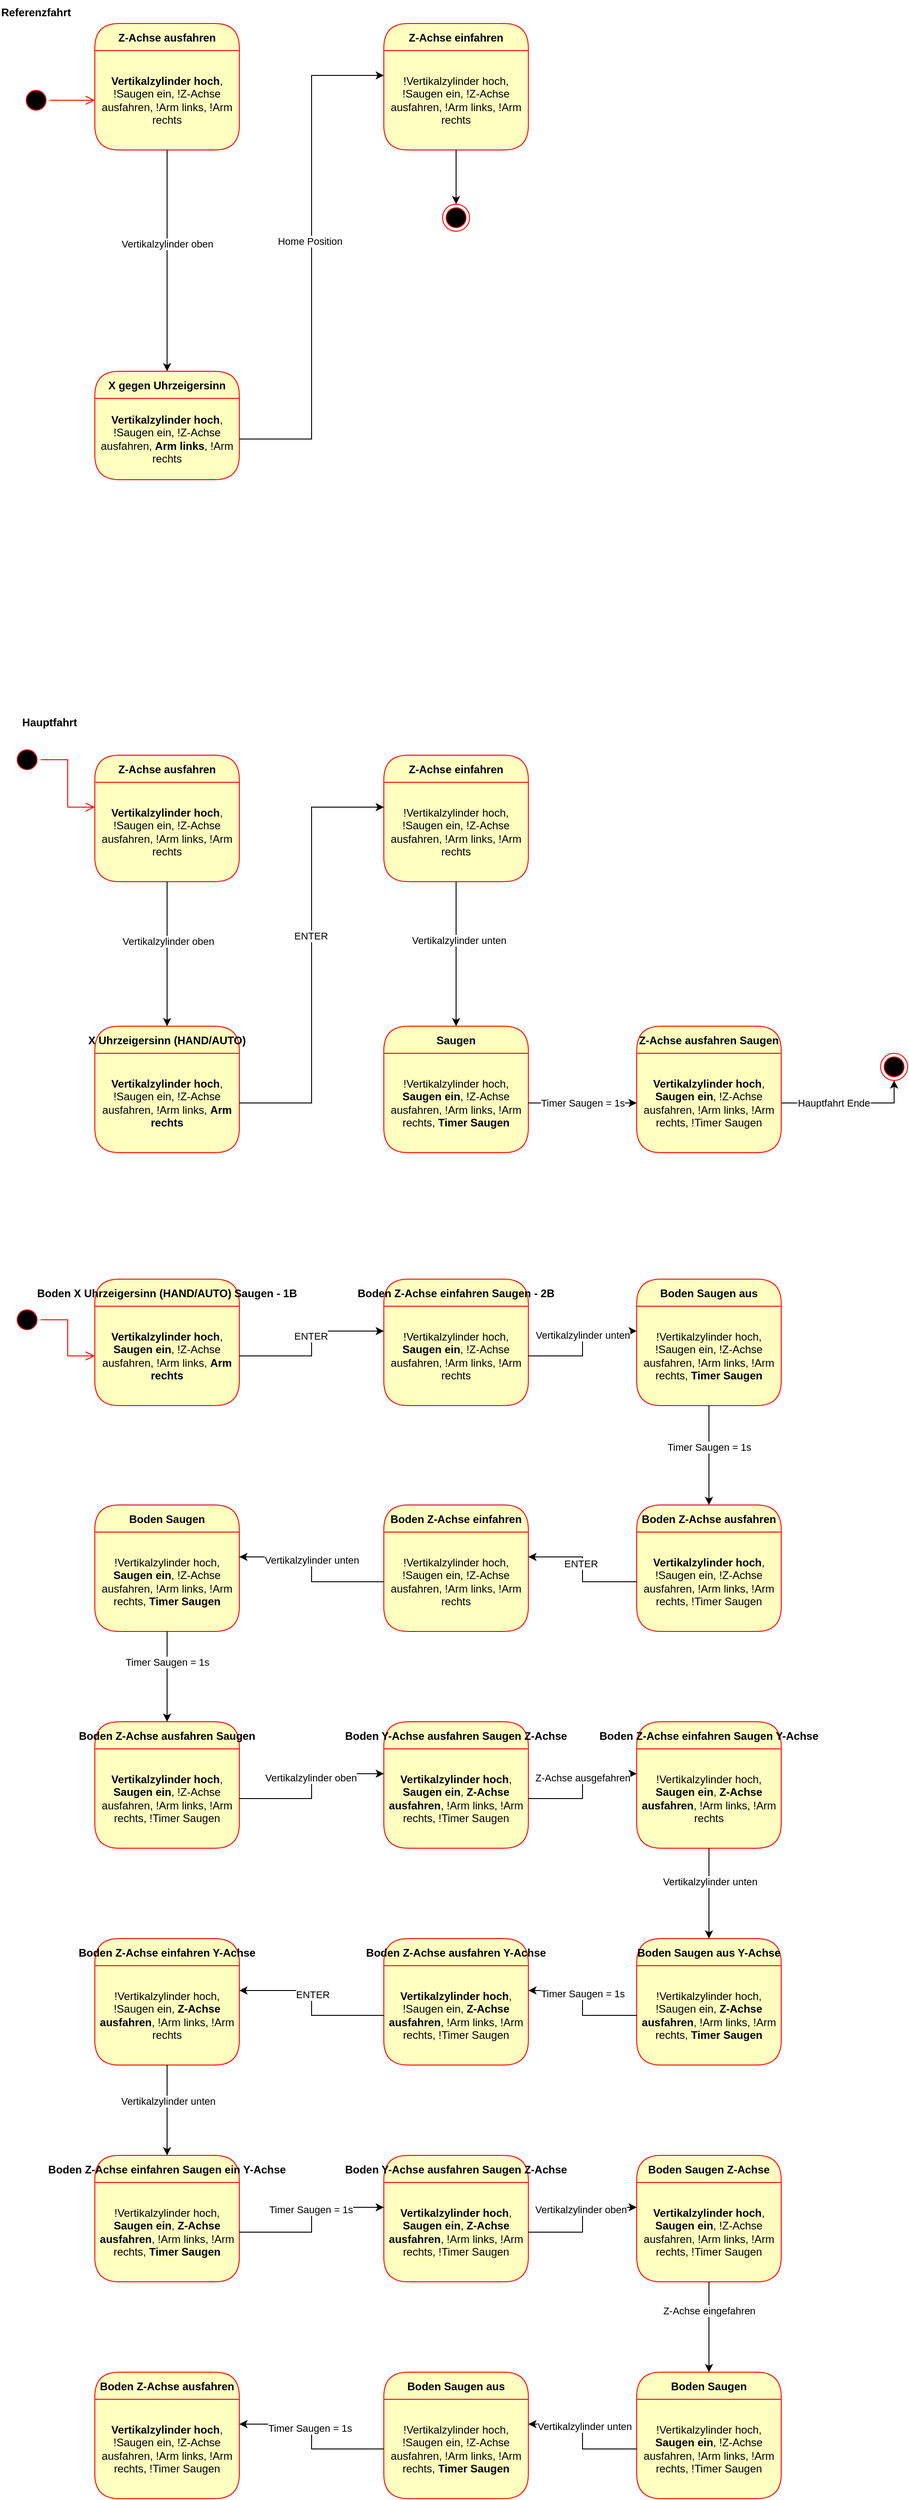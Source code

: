<mxfile version="17.4.2" type="device"><diagram name="Page-1" id="58cdce13-f638-feb5-8d6f-7d28b1aa9fa0"><mxGraphModel dx="981" dy="624" grid="1" gridSize="10" guides="1" tooltips="1" connect="1" arrows="1" fold="1" page="1" pageScale="1" pageWidth="1100" pageHeight="850" background="none" math="0" shadow="0"><root><mxCell id="0"/><mxCell id="1" parent="0"/><mxCell id="nFlraEync6tPf65q5KjK-1" value="Z-Achse ausfahren" style="swimlane;fontStyle=1;align=center;verticalAlign=middle;childLayout=stackLayout;horizontal=1;startSize=30;horizontalStack=0;resizeParent=0;resizeLast=1;container=0;fontColor=#000000;collapsible=0;rounded=1;arcSize=30;strokeColor=#ff0000;fillColor=#ffffc0;swimlaneFillColor=#ffffc0;dropTarget=0;" parent="1" vertex="1"><mxGeometry x="120" y="40" width="160" height="140" as="geometry"/></mxCell><mxCell id="nFlraEync6tPf65q5KjK-2" value="&lt;b&gt;Vertikalzylinder hoch&lt;/b&gt;, !Saugen ein, !Z-Achse ausfahren, !Arm links, !Arm rechts" style="text;html=1;strokeColor=none;fillColor=none;align=center;verticalAlign=middle;spacingLeft=4;spacingRight=4;whiteSpace=wrap;overflow=hidden;rotatable=0;fontColor=#000000;" parent="nFlraEync6tPf65q5KjK-1" vertex="1"><mxGeometry y="30" width="160" height="110" as="geometry"/></mxCell><mxCell id="nFlraEync6tPf65q5KjK-6" value="Vertikalzylinder hoch, !Saugen ein, !Z-Achse ausfahren, !Arm links, !Arm rechts" style="text;html=1;strokeColor=none;fillColor=none;align=center;verticalAlign=middle;spacingLeft=4;spacingRight=4;whiteSpace=wrap;overflow=hidden;rotatable=0;fontColor=#000000;" parent="nFlraEync6tPf65q5KjK-1" vertex="1"><mxGeometry y="140" width="160" as="geometry"/></mxCell><mxCell id="nFlraEync6tPf65q5KjK-4" value="" style="ellipse;html=1;shape=startState;fillColor=#000000;strokeColor=#ff0000;" parent="1" vertex="1"><mxGeometry x="40" y="110" width="30" height="30" as="geometry"/></mxCell><mxCell id="nFlraEync6tPf65q5KjK-5" value="" style="edgeStyle=orthogonalEdgeStyle;html=1;verticalAlign=bottom;endArrow=open;endSize=8;strokeColor=#ff0000;rounded=0;entryX=0;entryY=0.5;entryDx=0;entryDy=0;" parent="1" source="nFlraEync6tPf65q5KjK-4" target="nFlraEync6tPf65q5KjK-2" edge="1"><mxGeometry relative="1" as="geometry"><mxPoint x="100" y="130" as="targetPoint"/></mxGeometry></mxCell><mxCell id="nFlraEync6tPf65q5KjK-7" value="X gegen Uhrzeigersinn" style="swimlane;fontStyle=1;align=center;verticalAlign=middle;childLayout=stackLayout;horizontal=1;startSize=30;horizontalStack=0;resizeParent=0;resizeLast=1;container=0;fontColor=#000000;collapsible=0;rounded=1;arcSize=30;strokeColor=#ff0000;fillColor=#ffffc0;swimlaneFillColor=#ffffc0;dropTarget=0;" parent="1" vertex="1"><mxGeometry x="120" y="425" width="160" height="120" as="geometry"/></mxCell><mxCell id="nFlraEync6tPf65q5KjK-8" value="&lt;b&gt;Vertikalzylinder hoch&lt;/b&gt;, !Saugen ein, !Z-Achse ausfahren, &lt;b&gt;Arm links&lt;/b&gt;, !Arm rechts" style="text;html=1;strokeColor=none;fillColor=none;align=center;verticalAlign=middle;spacingLeft=4;spacingRight=4;whiteSpace=wrap;overflow=hidden;rotatable=0;fontColor=#000000;" parent="nFlraEync6tPf65q5KjK-7" vertex="1"><mxGeometry y="30" width="160" height="90" as="geometry"/></mxCell><mxCell id="nFlraEync6tPf65q5KjK-10" style="edgeStyle=orthogonalEdgeStyle;rounded=0;orthogonalLoop=1;jettySize=auto;html=1;entryX=0.5;entryY=0;entryDx=0;entryDy=0;" parent="1" source="nFlraEync6tPf65q5KjK-2" target="nFlraEync6tPf65q5KjK-7" edge="1"><mxGeometry relative="1" as="geometry"/></mxCell><mxCell id="nFlraEync6tPf65q5KjK-12" value="Vertikalzylinder oben" style="edgeLabel;html=1;align=center;verticalAlign=middle;resizable=0;points=[];" parent="nFlraEync6tPf65q5KjK-10" vertex="1" connectable="0"><mxGeometry x="-0.151" relative="1" as="geometry"><mxPoint as="offset"/></mxGeometry></mxCell><mxCell id="nFlraEync6tPf65q5KjK-18" value="Z-Achse einfahren" style="swimlane;fontStyle=1;align=center;verticalAlign=middle;childLayout=stackLayout;horizontal=1;startSize=30;horizontalStack=0;resizeParent=0;resizeLast=1;container=0;fontColor=#000000;collapsible=0;rounded=1;arcSize=30;strokeColor=#ff0000;fillColor=#ffffc0;swimlaneFillColor=#ffffc0;dropTarget=0;" parent="1" vertex="1"><mxGeometry x="440" y="40" width="160" height="140" as="geometry"/></mxCell><mxCell id="nFlraEync6tPf65q5KjK-19" value="!Vertikalzylinder hoch, !Saugen ein, !Z-Achse ausfahren, !Arm links, !Arm rechts" style="text;html=1;strokeColor=none;fillColor=none;align=center;verticalAlign=middle;spacingLeft=4;spacingRight=4;whiteSpace=wrap;overflow=hidden;rotatable=0;fontColor=#000000;" parent="nFlraEync6tPf65q5KjK-18" vertex="1"><mxGeometry y="30" width="160" height="110" as="geometry"/></mxCell><mxCell id="nFlraEync6tPf65q5KjK-20" value="Vertikalzylinder hoch, !Saugen ein, !Z-Achse ausfahren, !Arm links, !Arm rechts" style="text;html=1;strokeColor=none;fillColor=none;align=center;verticalAlign=middle;spacingLeft=4;spacingRight=4;whiteSpace=wrap;overflow=hidden;rotatable=0;fontColor=#000000;" parent="nFlraEync6tPf65q5KjK-18" vertex="1"><mxGeometry y="140" width="160" as="geometry"/></mxCell><mxCell id="nFlraEync6tPf65q5KjK-22" style="edgeStyle=orthogonalEdgeStyle;rounded=0;orthogonalLoop=1;jettySize=auto;html=1;entryX=0;entryY=0.25;entryDx=0;entryDy=0;" parent="1" source="nFlraEync6tPf65q5KjK-8" target="nFlraEync6tPf65q5KjK-19" edge="1"><mxGeometry relative="1" as="geometry"/></mxCell><mxCell id="nFlraEync6tPf65q5KjK-23" value="Home Position" style="edgeLabel;html=1;align=center;verticalAlign=middle;resizable=0;points=[];" parent="nFlraEync6tPf65q5KjK-22" vertex="1" connectable="0"><mxGeometry x="0.063" y="2" relative="1" as="geometry"><mxPoint as="offset"/></mxGeometry></mxCell><mxCell id="nFlraEync6tPf65q5KjK-24" value="" style="ellipse;html=1;shape=endState;fillColor=#000000;strokeColor=#ff0000;" parent="1" vertex="1"><mxGeometry x="505" y="240" width="30" height="30" as="geometry"/></mxCell><mxCell id="nFlraEync6tPf65q5KjK-25" style="edgeStyle=orthogonalEdgeStyle;rounded=0;orthogonalLoop=1;jettySize=auto;html=1;entryX=0.5;entryY=0;entryDx=0;entryDy=0;" parent="1" source="nFlraEync6tPf65q5KjK-19" target="nFlraEync6tPf65q5KjK-24" edge="1"><mxGeometry relative="1" as="geometry"/></mxCell><mxCell id="nFlraEync6tPf65q5KjK-26" value="Referenzfahrt" style="text;align=center;fontStyle=1;verticalAlign=middle;spacingLeft=3;spacingRight=3;strokeColor=none;rotatable=0;points=[[0,0.5],[1,0.5]];portConstraint=eastwest;" parent="1" vertex="1"><mxGeometry x="15" y="14" width="80" height="26" as="geometry"/></mxCell><mxCell id="nFlraEync6tPf65q5KjK-28" value="" style="ellipse;html=1;shape=startState;fillColor=#000000;strokeColor=#ff0000;" parent="1" vertex="1"><mxGeometry x="30" y="840" width="30" height="30" as="geometry"/></mxCell><mxCell id="nFlraEync6tPf65q5KjK-29" value="" style="edgeStyle=orthogonalEdgeStyle;html=1;verticalAlign=bottom;endArrow=open;endSize=8;strokeColor=#ff0000;rounded=0;entryX=0;entryY=0.25;entryDx=0;entryDy=0;" parent="1" source="nFlraEync6tPf65q5KjK-28" target="nFlraEync6tPf65q5KjK-31" edge="1"><mxGeometry relative="1" as="geometry"><mxPoint x="45" y="980" as="targetPoint"/></mxGeometry></mxCell><mxCell id="R27IWhI1o5gm6yTdWbk9-13" style="edgeStyle=orthogonalEdgeStyle;rounded=0;orthogonalLoop=1;jettySize=auto;html=1;entryX=0.5;entryY=1;entryDx=0;entryDy=0;exitX=1;exitY=0.5;exitDx=0;exitDy=0;" edge="1" parent="1" source="R27IWhI1o5gm6yTdWbk9-18" target="R27IWhI1o5gm6yTdWbk9-12"><mxGeometry relative="1" as="geometry"/></mxCell><mxCell id="R27IWhI1o5gm6yTdWbk9-14" value="Hauptfahrt Ende" style="edgeLabel;html=1;align=center;verticalAlign=middle;resizable=0;points=[];" vertex="1" connectable="0" parent="R27IWhI1o5gm6yTdWbk9-13"><mxGeometry x="-0.234" relative="1" as="geometry"><mxPoint as="offset"/></mxGeometry></mxCell><mxCell id="nFlraEync6tPf65q5KjK-30" value="Z-Achse ausfahren" style="swimlane;fontStyle=1;align=center;verticalAlign=middle;childLayout=stackLayout;horizontal=1;startSize=30;horizontalStack=0;resizeParent=0;resizeLast=1;container=0;fontColor=#000000;collapsible=0;rounded=1;arcSize=30;strokeColor=#ff0000;fillColor=#ffffc0;swimlaneFillColor=#ffffc0;dropTarget=0;" parent="1" vertex="1"><mxGeometry x="120" y="850" width="160" height="140" as="geometry"/></mxCell><mxCell id="nFlraEync6tPf65q5KjK-31" value="&lt;b&gt;Vertikalzylinder hoch&lt;/b&gt;, !Saugen ein, !Z-Achse ausfahren, !Arm links, !Arm rechts" style="text;html=1;strokeColor=none;fillColor=none;align=center;verticalAlign=middle;spacingLeft=4;spacingRight=4;whiteSpace=wrap;overflow=hidden;rotatable=0;fontColor=#000000;" parent="nFlraEync6tPf65q5KjK-30" vertex="1"><mxGeometry y="30" width="160" height="110" as="geometry"/></mxCell><mxCell id="nFlraEync6tPf65q5KjK-32" value="Vertikalzylinder hoch, !Saugen ein, !Z-Achse ausfahren, !Arm links, !Arm rechts" style="text;html=1;strokeColor=none;fillColor=none;align=center;verticalAlign=middle;spacingLeft=4;spacingRight=4;whiteSpace=wrap;overflow=hidden;rotatable=0;fontColor=#000000;" parent="nFlraEync6tPf65q5KjK-30" vertex="1"><mxGeometry y="140" width="160" as="geometry"/></mxCell><mxCell id="nFlraEync6tPf65q5KjK-33" value="X Uhrzeigersinn (HAND/AUTO)" style="swimlane;fontStyle=1;align=center;verticalAlign=middle;childLayout=stackLayout;horizontal=1;startSize=30;horizontalStack=0;resizeParent=0;resizeLast=1;container=0;fontColor=#000000;collapsible=0;rounded=1;arcSize=30;strokeColor=#ff0000;fillColor=#ffffc0;swimlaneFillColor=#ffffc0;dropTarget=0;" parent="1" vertex="1"><mxGeometry x="120" y="1150" width="160" height="140" as="geometry"/></mxCell><mxCell id="nFlraEync6tPf65q5KjK-34" value="&lt;b&gt;Vertikalzylinder hoch&lt;/b&gt;, !Saugen ein, !Z-Achse ausfahren, !Arm links, &lt;b&gt;Arm rechts&lt;/b&gt;" style="text;html=1;strokeColor=none;fillColor=none;align=center;verticalAlign=middle;spacingLeft=4;spacingRight=4;whiteSpace=wrap;overflow=hidden;rotatable=0;fontColor=#000000;" parent="nFlraEync6tPf65q5KjK-33" vertex="1"><mxGeometry y="30" width="160" height="110" as="geometry"/></mxCell><mxCell id="nFlraEync6tPf65q5KjK-35" value="Vertikalzylinder hoch, !Saugen ein, !Z-Achse ausfahren, !Arm links, !Arm rechts" style="text;html=1;strokeColor=none;fillColor=none;align=center;verticalAlign=middle;spacingLeft=4;spacingRight=4;whiteSpace=wrap;overflow=hidden;rotatable=0;fontColor=#000000;" parent="nFlraEync6tPf65q5KjK-33" vertex="1"><mxGeometry y="140" width="160" as="geometry"/></mxCell><mxCell id="nFlraEync6tPf65q5KjK-36" style="edgeStyle=orthogonalEdgeStyle;rounded=0;orthogonalLoop=1;jettySize=auto;html=1;entryX=0.5;entryY=0;entryDx=0;entryDy=0;" parent="1" source="nFlraEync6tPf65q5KjK-31" target="nFlraEync6tPf65q5KjK-33" edge="1"><mxGeometry relative="1" as="geometry"/></mxCell><mxCell id="nFlraEync6tPf65q5KjK-37" value="Vertikalzylinder oben" style="edgeLabel;html=1;align=center;verticalAlign=middle;resizable=0;points=[];" parent="nFlraEync6tPf65q5KjK-36" vertex="1" connectable="0"><mxGeometry x="-0.175" y="1" relative="1" as="geometry"><mxPoint as="offset"/></mxGeometry></mxCell><mxCell id="nFlraEync6tPf65q5KjK-38" value="Hauptfahrt" style="text;align=center;fontStyle=1;verticalAlign=middle;spacingLeft=3;spacingRight=3;strokeColor=none;rotatable=0;points=[[0,0.5],[1,0.5]];portConstraint=eastwest;" parent="1" vertex="1"><mxGeometry x="30" y="800" width="80" height="26" as="geometry"/></mxCell><mxCell id="nFlraEync6tPf65q5KjK-43" value="Z-Achse einfahren" style="swimlane;fontStyle=1;align=center;verticalAlign=middle;childLayout=stackLayout;horizontal=1;startSize=30;horizontalStack=0;resizeParent=0;resizeLast=1;container=0;fontColor=#000000;collapsible=0;rounded=1;arcSize=30;strokeColor=#ff0000;fillColor=#ffffc0;swimlaneFillColor=#ffffc0;dropTarget=0;" parent="1" vertex="1"><mxGeometry x="440" y="850" width="160" height="140" as="geometry"/></mxCell><mxCell id="nFlraEync6tPf65q5KjK-44" value="!Vertikalzylinder hoch, !Saugen ein, !Z-Achse ausfahren, !Arm links, !Arm rechts" style="text;html=1;strokeColor=none;fillColor=none;align=center;verticalAlign=middle;spacingLeft=4;spacingRight=4;whiteSpace=wrap;overflow=hidden;rotatable=0;fontColor=#000000;" parent="nFlraEync6tPf65q5KjK-43" vertex="1"><mxGeometry y="30" width="160" height="110" as="geometry"/></mxCell><mxCell id="nFlraEync6tPf65q5KjK-45" value="Vertikalzylinder hoch, !Saugen ein, !Z-Achse ausfahren, !Arm links, !Arm rechts" style="text;html=1;strokeColor=none;fillColor=none;align=center;verticalAlign=middle;spacingLeft=4;spacingRight=4;whiteSpace=wrap;overflow=hidden;rotatable=0;fontColor=#000000;" parent="nFlraEync6tPf65q5KjK-43" vertex="1"><mxGeometry y="140" width="160" as="geometry"/></mxCell><mxCell id="nFlraEync6tPf65q5KjK-46" style="edgeStyle=orthogonalEdgeStyle;rounded=0;orthogonalLoop=1;jettySize=auto;html=1;exitX=1;exitY=0.5;exitDx=0;exitDy=0;entryX=0;entryY=0.25;entryDx=0;entryDy=0;" parent="1" source="nFlraEync6tPf65q5KjK-34" target="nFlraEync6tPf65q5KjK-44" edge="1"><mxGeometry relative="1" as="geometry"/></mxCell><mxCell id="nFlraEync6tPf65q5KjK-47" value="ENTER" style="edgeLabel;html=1;align=center;verticalAlign=middle;resizable=0;points=[];" parent="nFlraEync6tPf65q5KjK-46" vertex="1" connectable="0"><mxGeometry x="0.087" y="1" relative="1" as="geometry"><mxPoint as="offset"/></mxGeometry></mxCell><mxCell id="R27IWhI1o5gm6yTdWbk9-1" value="Saugen" style="swimlane;fontStyle=1;align=center;verticalAlign=middle;childLayout=stackLayout;horizontal=1;startSize=30;horizontalStack=0;resizeParent=0;resizeLast=1;container=0;fontColor=#000000;collapsible=0;rounded=1;arcSize=30;strokeColor=#ff0000;fillColor=#ffffc0;swimlaneFillColor=#ffffc0;dropTarget=0;" vertex="1" parent="1"><mxGeometry x="440" y="1150" width="160" height="140" as="geometry"/></mxCell><mxCell id="R27IWhI1o5gm6yTdWbk9-2" value="!Vertikalzylinder hoch, &lt;b&gt;Saugen ein&lt;/b&gt;, !Z-Achse ausfahren, !Arm links, !Arm rechts, &lt;b&gt;Timer Saugen&lt;/b&gt;" style="text;html=1;strokeColor=none;fillColor=none;align=center;verticalAlign=middle;spacingLeft=4;spacingRight=4;whiteSpace=wrap;overflow=hidden;rotatable=0;fontColor=#000000;" vertex="1" parent="R27IWhI1o5gm6yTdWbk9-1"><mxGeometry y="30" width="160" height="110" as="geometry"/></mxCell><mxCell id="R27IWhI1o5gm6yTdWbk9-3" value="Vertikalzylinder hoch, !Saugen ein, !Z-Achse ausfahren, !Arm links, !Arm rechts" style="text;html=1;strokeColor=none;fillColor=none;align=center;verticalAlign=middle;spacingLeft=4;spacingRight=4;whiteSpace=wrap;overflow=hidden;rotatable=0;fontColor=#000000;" vertex="1" parent="R27IWhI1o5gm6yTdWbk9-1"><mxGeometry y="140" width="160" as="geometry"/></mxCell><mxCell id="R27IWhI1o5gm6yTdWbk9-5" style="edgeStyle=orthogonalEdgeStyle;rounded=0;orthogonalLoop=1;jettySize=auto;html=1;entryX=0.5;entryY=0;entryDx=0;entryDy=0;" edge="1" parent="1" source="nFlraEync6tPf65q5KjK-44" target="R27IWhI1o5gm6yTdWbk9-1"><mxGeometry relative="1" as="geometry"/></mxCell><mxCell id="R27IWhI1o5gm6yTdWbk9-6" value="Vertikalzylinder unten" style="edgeLabel;html=1;align=center;verticalAlign=middle;resizable=0;points=[];" vertex="1" connectable="0" parent="R27IWhI1o5gm6yTdWbk9-5"><mxGeometry x="-0.188" y="3" relative="1" as="geometry"><mxPoint as="offset"/></mxGeometry></mxCell><mxCell id="R27IWhI1o5gm6yTdWbk9-10" style="edgeStyle=orthogonalEdgeStyle;rounded=0;orthogonalLoop=1;jettySize=auto;html=1;entryX=0;entryY=0.5;entryDx=0;entryDy=0;" edge="1" parent="1" source="R27IWhI1o5gm6yTdWbk9-2" target="R27IWhI1o5gm6yTdWbk9-18"><mxGeometry relative="1" as="geometry"><Array as="points"><mxPoint x="630" y="1235"/><mxPoint x="630" y="1235"/></Array></mxGeometry></mxCell><mxCell id="R27IWhI1o5gm6yTdWbk9-11" value="Timer Saugen = 1s" style="edgeLabel;html=1;align=center;verticalAlign=middle;resizable=0;points=[];" vertex="1" connectable="0" parent="R27IWhI1o5gm6yTdWbk9-10"><mxGeometry x="-0.435" relative="1" as="geometry"><mxPoint x="26" as="offset"/></mxGeometry></mxCell><mxCell id="R27IWhI1o5gm6yTdWbk9-12" value="" style="ellipse;html=1;shape=endState;fillColor=#000000;strokeColor=#ff0000;" vertex="1" parent="1"><mxGeometry x="990" y="1180" width="30" height="30" as="geometry"/></mxCell><mxCell id="R27IWhI1o5gm6yTdWbk9-15" value="" style="ellipse;html=1;shape=startState;fillColor=#000000;strokeColor=#ff0000;" vertex="1" parent="1"><mxGeometry x="30" y="1460" width="30" height="30" as="geometry"/></mxCell><mxCell id="R27IWhI1o5gm6yTdWbk9-16" value="" style="edgeStyle=orthogonalEdgeStyle;html=1;verticalAlign=bottom;endArrow=open;endSize=8;strokeColor=#ff0000;rounded=0;entryX=0;entryY=0.5;entryDx=0;entryDy=0;" edge="1" source="R27IWhI1o5gm6yTdWbk9-15" parent="1" target="R27IWhI1o5gm6yTdWbk9-21"><mxGeometry relative="1" as="geometry"><mxPoint x="45" y="1550" as="targetPoint"/></mxGeometry></mxCell><mxCell id="R27IWhI1o5gm6yTdWbk9-17" value="Z-Achse ausfahren Saugen" style="swimlane;fontStyle=1;align=center;verticalAlign=middle;childLayout=stackLayout;horizontal=1;startSize=30;horizontalStack=0;resizeParent=0;resizeLast=1;container=0;fontColor=#000000;collapsible=0;rounded=1;arcSize=30;strokeColor=#ff0000;fillColor=#ffffc0;swimlaneFillColor=#ffffc0;dropTarget=0;" vertex="1" parent="1"><mxGeometry x="720" y="1150" width="160" height="140" as="geometry"/></mxCell><mxCell id="R27IWhI1o5gm6yTdWbk9-18" value="&lt;b&gt;Vertikalzylinder hoch&lt;/b&gt;, &lt;b&gt;Saugen ein&lt;/b&gt;, !Z-Achse ausfahren, !Arm links, !Arm rechts, !Timer Saugen" style="text;html=1;strokeColor=none;fillColor=none;align=center;verticalAlign=middle;spacingLeft=4;spacingRight=4;whiteSpace=wrap;overflow=hidden;rotatable=0;fontColor=#000000;" vertex="1" parent="R27IWhI1o5gm6yTdWbk9-17"><mxGeometry y="30" width="160" height="110" as="geometry"/></mxCell><mxCell id="R27IWhI1o5gm6yTdWbk9-19" value="Vertikalzylinder hoch, !Saugen ein, !Z-Achse ausfahren, !Arm links, !Arm rechts" style="text;html=1;strokeColor=none;fillColor=none;align=center;verticalAlign=middle;spacingLeft=4;spacingRight=4;whiteSpace=wrap;overflow=hidden;rotatable=0;fontColor=#000000;" vertex="1" parent="R27IWhI1o5gm6yTdWbk9-17"><mxGeometry y="140" width="160" as="geometry"/></mxCell><mxCell id="R27IWhI1o5gm6yTdWbk9-20" value="Boden X Uhrzeigersinn (HAND/AUTO) Saugen - 1B" style="swimlane;fontStyle=1;align=center;verticalAlign=middle;childLayout=stackLayout;horizontal=1;startSize=30;horizontalStack=0;resizeParent=0;resizeLast=1;container=0;fontColor=#000000;collapsible=0;rounded=1;arcSize=30;strokeColor=#ff0000;fillColor=#ffffc0;swimlaneFillColor=#ffffc0;dropTarget=0;" vertex="1" parent="1"><mxGeometry x="120" y="1430" width="160" height="140" as="geometry"/></mxCell><mxCell id="R27IWhI1o5gm6yTdWbk9-21" value="&lt;b&gt;Vertikalzylinder hoch&lt;/b&gt;, &lt;b&gt;Saugen ein&lt;/b&gt;, !Z-Achse ausfahren, !Arm links, &lt;b&gt;Arm rechts&lt;/b&gt;" style="text;html=1;strokeColor=none;fillColor=none;align=center;verticalAlign=middle;spacingLeft=4;spacingRight=4;whiteSpace=wrap;overflow=hidden;rotatable=0;fontColor=#000000;" vertex="1" parent="R27IWhI1o5gm6yTdWbk9-20"><mxGeometry y="30" width="160" height="110" as="geometry"/></mxCell><mxCell id="R27IWhI1o5gm6yTdWbk9-22" value="Vertikalzylinder hoch, !Saugen ein, !Z-Achse ausfahren, !Arm links, !Arm rechts" style="text;html=1;strokeColor=none;fillColor=none;align=center;verticalAlign=middle;spacingLeft=4;spacingRight=4;whiteSpace=wrap;overflow=hidden;rotatable=0;fontColor=#000000;" vertex="1" parent="R27IWhI1o5gm6yTdWbk9-20"><mxGeometry y="140" width="160" as="geometry"/></mxCell><mxCell id="R27IWhI1o5gm6yTdWbk9-23" value="Boden Z-Achse einfahren Saugen - 2B" style="swimlane;fontStyle=1;align=center;verticalAlign=middle;childLayout=stackLayout;horizontal=1;startSize=30;horizontalStack=0;resizeParent=0;resizeLast=1;container=0;fontColor=#000000;collapsible=0;rounded=1;arcSize=30;strokeColor=#ff0000;fillColor=#ffffc0;swimlaneFillColor=#ffffc0;dropTarget=0;" vertex="1" parent="1"><mxGeometry x="440" y="1430" width="160" height="140" as="geometry"/></mxCell><mxCell id="R27IWhI1o5gm6yTdWbk9-24" value="!Vertikalzylinder hoch, &lt;b&gt;Saugen ein&lt;/b&gt;, !Z-Achse ausfahren, !Arm links, !Arm rechts" style="text;html=1;strokeColor=none;fillColor=none;align=center;verticalAlign=middle;spacingLeft=4;spacingRight=4;whiteSpace=wrap;overflow=hidden;rotatable=0;fontColor=#000000;" vertex="1" parent="R27IWhI1o5gm6yTdWbk9-23"><mxGeometry y="30" width="160" height="110" as="geometry"/></mxCell><mxCell id="R27IWhI1o5gm6yTdWbk9-25" value="Vertikalzylinder hoch, !Saugen ein, !Z-Achse ausfahren, !Arm links, !Arm rechts" style="text;html=1;strokeColor=none;fillColor=none;align=center;verticalAlign=middle;spacingLeft=4;spacingRight=4;whiteSpace=wrap;overflow=hidden;rotatable=0;fontColor=#000000;" vertex="1" parent="R27IWhI1o5gm6yTdWbk9-23"><mxGeometry y="140" width="160" as="geometry"/></mxCell><mxCell id="R27IWhI1o5gm6yTdWbk9-26" style="edgeStyle=orthogonalEdgeStyle;rounded=0;orthogonalLoop=1;jettySize=auto;html=1;exitX=1;exitY=0.5;exitDx=0;exitDy=0;entryX=0;entryY=0.25;entryDx=0;entryDy=0;" edge="1" parent="1" target="R27IWhI1o5gm6yTdWbk9-24" source="R27IWhI1o5gm6yTdWbk9-21"><mxGeometry relative="1" as="geometry"><mxPoint x="270" y="1815.0" as="sourcePoint"/></mxGeometry></mxCell><mxCell id="R27IWhI1o5gm6yTdWbk9-27" value="ENTER" style="edgeLabel;html=1;align=center;verticalAlign=middle;resizable=0;points=[];" vertex="1" connectable="0" parent="R27IWhI1o5gm6yTdWbk9-26"><mxGeometry x="0.087" y="1" relative="1" as="geometry"><mxPoint as="offset"/></mxGeometry></mxCell><mxCell id="R27IWhI1o5gm6yTdWbk9-28" value="Boden Saugen aus" style="swimlane;fontStyle=1;align=center;verticalAlign=middle;childLayout=stackLayout;horizontal=1;startSize=30;horizontalStack=0;resizeParent=0;resizeLast=1;container=0;fontColor=#000000;collapsible=0;rounded=1;arcSize=30;strokeColor=#ff0000;fillColor=#ffffc0;swimlaneFillColor=#ffffc0;dropTarget=0;" vertex="1" parent="1"><mxGeometry x="720" y="1430" width="160" height="140" as="geometry"/></mxCell><mxCell id="R27IWhI1o5gm6yTdWbk9-29" value="!Vertikalzylinder hoch, !Saugen ein, !Z-Achse ausfahren, !Arm links, !Arm rechts, &lt;b&gt;Timer Saugen&lt;/b&gt;" style="text;html=1;strokeColor=none;fillColor=none;align=center;verticalAlign=middle;spacingLeft=4;spacingRight=4;whiteSpace=wrap;overflow=hidden;rotatable=0;fontColor=#000000;" vertex="1" parent="R27IWhI1o5gm6yTdWbk9-28"><mxGeometry y="30" width="160" height="110" as="geometry"/></mxCell><mxCell id="R27IWhI1o5gm6yTdWbk9-30" value="Vertikalzylinder hoch, !Saugen ein, !Z-Achse ausfahren, !Arm links, !Arm rechts" style="text;html=1;strokeColor=none;fillColor=none;align=center;verticalAlign=middle;spacingLeft=4;spacingRight=4;whiteSpace=wrap;overflow=hidden;rotatable=0;fontColor=#000000;" vertex="1" parent="R27IWhI1o5gm6yTdWbk9-28"><mxGeometry y="140" width="160" as="geometry"/></mxCell><mxCell id="R27IWhI1o5gm6yTdWbk9-31" style="edgeStyle=orthogonalEdgeStyle;rounded=0;orthogonalLoop=1;jettySize=auto;html=1;exitX=1;exitY=0.5;exitDx=0;exitDy=0;entryX=0;entryY=0.25;entryDx=0;entryDy=0;" edge="1" parent="1" source="R27IWhI1o5gm6yTdWbk9-24" target="R27IWhI1o5gm6yTdWbk9-29"><mxGeometry relative="1" as="geometry"><Array as="points"><mxPoint x="660" y="1515"/><mxPoint x="660" y="1488"/></Array></mxGeometry></mxCell><mxCell id="R27IWhI1o5gm6yTdWbk9-32" value="Vertikalzylinder unten" style="edgeLabel;html=1;align=center;verticalAlign=middle;resizable=0;points=[];" vertex="1" connectable="0" parent="R27IWhI1o5gm6yTdWbk9-31"><mxGeometry x="0.128" relative="1" as="geometry"><mxPoint as="offset"/></mxGeometry></mxCell><mxCell id="R27IWhI1o5gm6yTdWbk9-33" value="Boden Z-Achse ausfahren" style="swimlane;fontStyle=1;align=center;verticalAlign=middle;childLayout=stackLayout;horizontal=1;startSize=30;horizontalStack=0;resizeParent=0;resizeLast=1;container=0;fontColor=#000000;collapsible=0;rounded=1;arcSize=30;strokeColor=#ff0000;fillColor=#ffffc0;swimlaneFillColor=#ffffc0;dropTarget=0;" vertex="1" parent="1"><mxGeometry x="720" y="1680" width="160" height="140" as="geometry"/></mxCell><mxCell id="R27IWhI1o5gm6yTdWbk9-34" value="&lt;b&gt;Vertikalzylinder hoch&lt;/b&gt;, !Saugen ein, !Z-Achse ausfahren, !Arm links, !Arm rechts, !Timer Saugen" style="text;html=1;strokeColor=none;fillColor=none;align=center;verticalAlign=middle;spacingLeft=4;spacingRight=4;whiteSpace=wrap;overflow=hidden;rotatable=0;fontColor=#000000;" vertex="1" parent="R27IWhI1o5gm6yTdWbk9-33"><mxGeometry y="30" width="160" height="110" as="geometry"/></mxCell><mxCell id="R27IWhI1o5gm6yTdWbk9-35" value="Vertikalzylinder hoch, !Saugen ein, !Z-Achse ausfahren, !Arm links, !Arm rechts" style="text;html=1;strokeColor=none;fillColor=none;align=center;verticalAlign=middle;spacingLeft=4;spacingRight=4;whiteSpace=wrap;overflow=hidden;rotatable=0;fontColor=#000000;" vertex="1" parent="R27IWhI1o5gm6yTdWbk9-33"><mxGeometry y="140" width="160" as="geometry"/></mxCell><mxCell id="R27IWhI1o5gm6yTdWbk9-36" style="edgeStyle=orthogonalEdgeStyle;rounded=0;orthogonalLoop=1;jettySize=auto;html=1;entryX=0.5;entryY=0;entryDx=0;entryDy=0;" edge="1" parent="1" source="R27IWhI1o5gm6yTdWbk9-29" target="R27IWhI1o5gm6yTdWbk9-33"><mxGeometry relative="1" as="geometry"/></mxCell><mxCell id="R27IWhI1o5gm6yTdWbk9-37" value="Timer Saugen = 1s" style="edgeLabel;html=1;align=center;verticalAlign=middle;resizable=0;points=[];" vertex="1" connectable="0" parent="R27IWhI1o5gm6yTdWbk9-36"><mxGeometry x="-0.176" relative="1" as="geometry"><mxPoint as="offset"/></mxGeometry></mxCell><mxCell id="R27IWhI1o5gm6yTdWbk9-38" value="Boden Z-Achse einfahren" style="swimlane;fontStyle=1;align=center;verticalAlign=middle;childLayout=stackLayout;horizontal=1;startSize=30;horizontalStack=0;resizeParent=0;resizeLast=1;container=0;fontColor=#000000;collapsible=0;rounded=1;arcSize=30;strokeColor=#ff0000;fillColor=#ffffc0;swimlaneFillColor=#ffffc0;dropTarget=0;" vertex="1" parent="1"><mxGeometry x="440" y="1680" width="160" height="140" as="geometry"/></mxCell><mxCell id="R27IWhI1o5gm6yTdWbk9-39" value="!Vertikalzylinder hoch, !Saugen ein, !Z-Achse ausfahren, !Arm links, !Arm rechts" style="text;html=1;strokeColor=none;fillColor=none;align=center;verticalAlign=middle;spacingLeft=4;spacingRight=4;whiteSpace=wrap;overflow=hidden;rotatable=0;fontColor=#000000;" vertex="1" parent="R27IWhI1o5gm6yTdWbk9-38"><mxGeometry y="30" width="160" height="110" as="geometry"/></mxCell><mxCell id="R27IWhI1o5gm6yTdWbk9-40" value="Vertikalzylinder hoch, !Saugen ein, !Z-Achse ausfahren, !Arm links, !Arm rechts" style="text;html=1;strokeColor=none;fillColor=none;align=center;verticalAlign=middle;spacingLeft=4;spacingRight=4;whiteSpace=wrap;overflow=hidden;rotatable=0;fontColor=#000000;" vertex="1" parent="R27IWhI1o5gm6yTdWbk9-38"><mxGeometry y="140" width="160" as="geometry"/></mxCell><mxCell id="R27IWhI1o5gm6yTdWbk9-41" style="edgeStyle=orthogonalEdgeStyle;rounded=0;orthogonalLoop=1;jettySize=auto;html=1;entryX=1;entryY=0.25;entryDx=0;entryDy=0;" edge="1" parent="1" source="R27IWhI1o5gm6yTdWbk9-34" target="R27IWhI1o5gm6yTdWbk9-39"><mxGeometry relative="1" as="geometry"/></mxCell><mxCell id="R27IWhI1o5gm6yTdWbk9-42" value="ENTER" style="edgeLabel;html=1;align=center;verticalAlign=middle;resizable=0;points=[];" vertex="1" connectable="0" parent="R27IWhI1o5gm6yTdWbk9-41"><mxGeometry x="0.094" y="2" relative="1" as="geometry"><mxPoint as="offset"/></mxGeometry></mxCell><mxCell id="R27IWhI1o5gm6yTdWbk9-43" value="Boden Saugen" style="swimlane;fontStyle=1;align=center;verticalAlign=middle;childLayout=stackLayout;horizontal=1;startSize=30;horizontalStack=0;resizeParent=0;resizeLast=1;container=0;fontColor=#000000;collapsible=0;rounded=1;arcSize=30;strokeColor=#ff0000;fillColor=#ffffc0;swimlaneFillColor=#ffffc0;dropTarget=0;" vertex="1" parent="1"><mxGeometry x="120" y="1680" width="160" height="140" as="geometry"/></mxCell><mxCell id="R27IWhI1o5gm6yTdWbk9-44" value="!Vertikalzylinder hoch, &lt;b&gt;Saugen ein&lt;/b&gt;, !Z-Achse ausfahren, !Arm links, !Arm rechts, &lt;b&gt;Timer Saugen&lt;/b&gt;" style="text;html=1;strokeColor=none;fillColor=none;align=center;verticalAlign=middle;spacingLeft=4;spacingRight=4;whiteSpace=wrap;overflow=hidden;rotatable=0;fontColor=#000000;" vertex="1" parent="R27IWhI1o5gm6yTdWbk9-43"><mxGeometry y="30" width="160" height="110" as="geometry"/></mxCell><mxCell id="R27IWhI1o5gm6yTdWbk9-45" value="Vertikalzylinder hoch, !Saugen ein, !Z-Achse ausfahren, !Arm links, !Arm rechts" style="text;html=1;strokeColor=none;fillColor=none;align=center;verticalAlign=middle;spacingLeft=4;spacingRight=4;whiteSpace=wrap;overflow=hidden;rotatable=0;fontColor=#000000;" vertex="1" parent="R27IWhI1o5gm6yTdWbk9-43"><mxGeometry y="140" width="160" as="geometry"/></mxCell><mxCell id="R27IWhI1o5gm6yTdWbk9-46" style="edgeStyle=orthogonalEdgeStyle;rounded=0;orthogonalLoop=1;jettySize=auto;html=1;entryX=1;entryY=0.25;entryDx=0;entryDy=0;" edge="1" parent="1" source="R27IWhI1o5gm6yTdWbk9-39" target="R27IWhI1o5gm6yTdWbk9-44"><mxGeometry relative="1" as="geometry"/></mxCell><mxCell id="R27IWhI1o5gm6yTdWbk9-47" value="Vertikalzylinder unten" style="edgeLabel;html=1;align=center;verticalAlign=middle;resizable=0;points=[];" vertex="1" connectable="0" parent="R27IWhI1o5gm6yTdWbk9-46"><mxGeometry x="0.111" relative="1" as="geometry"><mxPoint as="offset"/></mxGeometry></mxCell><mxCell id="R27IWhI1o5gm6yTdWbk9-49" value="Boden Z-Achse ausfahren Saugen" style="swimlane;fontStyle=1;align=center;verticalAlign=middle;childLayout=stackLayout;horizontal=1;startSize=30;horizontalStack=0;resizeParent=0;resizeLast=1;container=0;fontColor=#000000;collapsible=0;rounded=1;arcSize=30;strokeColor=#ff0000;fillColor=#ffffc0;swimlaneFillColor=#ffffc0;dropTarget=0;" vertex="1" parent="1"><mxGeometry x="120" y="1920" width="160" height="140" as="geometry"/></mxCell><mxCell id="R27IWhI1o5gm6yTdWbk9-50" value="&lt;b&gt;Vertikalzylinder hoch&lt;/b&gt;, &lt;b&gt;Saugen ein&lt;/b&gt;, !Z-Achse ausfahren, !Arm links, !Arm rechts, !Timer Saugen" style="text;html=1;strokeColor=none;fillColor=none;align=center;verticalAlign=middle;spacingLeft=4;spacingRight=4;whiteSpace=wrap;overflow=hidden;rotatable=0;fontColor=#000000;" vertex="1" parent="R27IWhI1o5gm6yTdWbk9-49"><mxGeometry y="30" width="160" height="110" as="geometry"/></mxCell><mxCell id="R27IWhI1o5gm6yTdWbk9-51" value="Vertikalzylinder hoch, !Saugen ein, !Z-Achse ausfahren, !Arm links, !Arm rechts" style="text;html=1;strokeColor=none;fillColor=none;align=center;verticalAlign=middle;spacingLeft=4;spacingRight=4;whiteSpace=wrap;overflow=hidden;rotatable=0;fontColor=#000000;" vertex="1" parent="R27IWhI1o5gm6yTdWbk9-49"><mxGeometry y="140" width="160" as="geometry"/></mxCell><mxCell id="R27IWhI1o5gm6yTdWbk9-52" style="edgeStyle=orthogonalEdgeStyle;rounded=0;orthogonalLoop=1;jettySize=auto;html=1;entryX=0.5;entryY=0;entryDx=0;entryDy=0;" edge="1" parent="1" source="R27IWhI1o5gm6yTdWbk9-44" target="R27IWhI1o5gm6yTdWbk9-49"><mxGeometry relative="1" as="geometry"/></mxCell><mxCell id="R27IWhI1o5gm6yTdWbk9-53" value="Timer Saugen = 1s" style="edgeLabel;html=1;align=center;verticalAlign=middle;resizable=0;points=[];" vertex="1" connectable="0" parent="R27IWhI1o5gm6yTdWbk9-52"><mxGeometry x="-0.321" relative="1" as="geometry"><mxPoint as="offset"/></mxGeometry></mxCell><mxCell id="R27IWhI1o5gm6yTdWbk9-54" value="Boden Y-Achse ausfahren Saugen Z-Achse" style="swimlane;fontStyle=1;align=center;verticalAlign=middle;childLayout=stackLayout;horizontal=1;startSize=30;horizontalStack=0;resizeParent=0;resizeLast=1;container=0;fontColor=#000000;collapsible=0;rounded=1;arcSize=30;strokeColor=#ff0000;fillColor=#ffffc0;swimlaneFillColor=#ffffc0;dropTarget=0;" vertex="1" parent="1"><mxGeometry x="440" y="1920" width="160" height="140" as="geometry"/></mxCell><mxCell id="R27IWhI1o5gm6yTdWbk9-55" value="&lt;b&gt;Vertikalzylinder hoch&lt;/b&gt;, &lt;b&gt;Saugen ein&lt;/b&gt;, &lt;b&gt;Z-Achse&lt;/b&gt; &lt;b&gt;ausfahren&lt;/b&gt;, !Arm links, !Arm rechts, !Timer Saugen" style="text;html=1;strokeColor=none;fillColor=none;align=center;verticalAlign=middle;spacingLeft=4;spacingRight=4;whiteSpace=wrap;overflow=hidden;rotatable=0;fontColor=#000000;" vertex="1" parent="R27IWhI1o5gm6yTdWbk9-54"><mxGeometry y="30" width="160" height="110" as="geometry"/></mxCell><mxCell id="R27IWhI1o5gm6yTdWbk9-56" value="Vertikalzylinder hoch, !Saugen ein, !Z-Achse ausfahren, !Arm links, !Arm rechts" style="text;html=1;strokeColor=none;fillColor=none;align=center;verticalAlign=middle;spacingLeft=4;spacingRight=4;whiteSpace=wrap;overflow=hidden;rotatable=0;fontColor=#000000;" vertex="1" parent="R27IWhI1o5gm6yTdWbk9-54"><mxGeometry y="140" width="160" as="geometry"/></mxCell><mxCell id="R27IWhI1o5gm6yTdWbk9-57" style="edgeStyle=orthogonalEdgeStyle;rounded=0;orthogonalLoop=1;jettySize=auto;html=1;entryX=0;entryY=0.25;entryDx=0;entryDy=0;" edge="1" parent="1" source="R27IWhI1o5gm6yTdWbk9-50" target="R27IWhI1o5gm6yTdWbk9-55"><mxGeometry relative="1" as="geometry"/></mxCell><mxCell id="R27IWhI1o5gm6yTdWbk9-58" value="Vertikalzylinder oben" style="edgeLabel;html=1;align=center;verticalAlign=middle;resizable=0;points=[];" vertex="1" connectable="0" parent="R27IWhI1o5gm6yTdWbk9-57"><mxGeometry x="0.104" y="1" relative="1" as="geometry"><mxPoint as="offset"/></mxGeometry></mxCell><mxCell id="R27IWhI1o5gm6yTdWbk9-59" value="Boden Z-Achse einfahren Saugen Y-Achse" style="swimlane;fontStyle=1;align=center;verticalAlign=middle;childLayout=stackLayout;horizontal=1;startSize=30;horizontalStack=0;resizeParent=0;resizeLast=1;container=0;fontColor=#000000;collapsible=0;rounded=1;arcSize=30;strokeColor=#ff0000;fillColor=#ffffc0;swimlaneFillColor=#ffffc0;dropTarget=0;" vertex="1" parent="1"><mxGeometry x="720" y="1920" width="160" height="140" as="geometry"/></mxCell><mxCell id="R27IWhI1o5gm6yTdWbk9-60" value="!Vertikalzylinder hoch, &lt;b&gt;Saugen ein&lt;/b&gt;, &lt;b&gt;Z-Achse ausfahren&lt;/b&gt;, !Arm links, !Arm rechts" style="text;html=1;strokeColor=none;fillColor=none;align=center;verticalAlign=middle;spacingLeft=4;spacingRight=4;whiteSpace=wrap;overflow=hidden;rotatable=0;fontColor=#000000;" vertex="1" parent="R27IWhI1o5gm6yTdWbk9-59"><mxGeometry y="30" width="160" height="110" as="geometry"/></mxCell><mxCell id="R27IWhI1o5gm6yTdWbk9-61" value="Vertikalzylinder hoch, !Saugen ein, !Z-Achse ausfahren, !Arm links, !Arm rechts" style="text;html=1;strokeColor=none;fillColor=none;align=center;verticalAlign=middle;spacingLeft=4;spacingRight=4;whiteSpace=wrap;overflow=hidden;rotatable=0;fontColor=#000000;" vertex="1" parent="R27IWhI1o5gm6yTdWbk9-59"><mxGeometry y="140" width="160" as="geometry"/></mxCell><mxCell id="R27IWhI1o5gm6yTdWbk9-62" style="edgeStyle=orthogonalEdgeStyle;rounded=0;orthogonalLoop=1;jettySize=auto;html=1;entryX=0;entryY=0.25;entryDx=0;entryDy=0;" edge="1" parent="1" source="R27IWhI1o5gm6yTdWbk9-55" target="R27IWhI1o5gm6yTdWbk9-60"><mxGeometry relative="1" as="geometry"/></mxCell><mxCell id="R27IWhI1o5gm6yTdWbk9-63" value="Z-Achse ausgefahren" style="edgeLabel;html=1;align=center;verticalAlign=middle;resizable=0;points=[];" vertex="1" connectable="0" parent="R27IWhI1o5gm6yTdWbk9-62"><mxGeometry x="0.133" relative="1" as="geometry"><mxPoint as="offset"/></mxGeometry></mxCell><mxCell id="R27IWhI1o5gm6yTdWbk9-64" value="Boden Saugen aus Y-Achse" style="swimlane;fontStyle=1;align=center;verticalAlign=middle;childLayout=stackLayout;horizontal=1;startSize=30;horizontalStack=0;resizeParent=0;resizeLast=1;container=0;fontColor=#000000;collapsible=0;rounded=1;arcSize=30;strokeColor=#ff0000;fillColor=#ffffc0;swimlaneFillColor=#ffffc0;dropTarget=0;" vertex="1" parent="1"><mxGeometry x="720" y="2160" width="160" height="140" as="geometry"/></mxCell><mxCell id="R27IWhI1o5gm6yTdWbk9-65" value="!Vertikalzylinder hoch, !Saugen ein, &lt;b&gt;Z-Achse ausfahren&lt;/b&gt;, !Arm links, !Arm rechts, &lt;b&gt;Timer Saugen&lt;/b&gt;" style="text;html=1;strokeColor=none;fillColor=none;align=center;verticalAlign=middle;spacingLeft=4;spacingRight=4;whiteSpace=wrap;overflow=hidden;rotatable=0;fontColor=#000000;" vertex="1" parent="R27IWhI1o5gm6yTdWbk9-64"><mxGeometry y="30" width="160" height="110" as="geometry"/></mxCell><mxCell id="R27IWhI1o5gm6yTdWbk9-66" value="Vertikalzylinder hoch, !Saugen ein, !Z-Achse ausfahren, !Arm links, !Arm rechts" style="text;html=1;strokeColor=none;fillColor=none;align=center;verticalAlign=middle;spacingLeft=4;spacingRight=4;whiteSpace=wrap;overflow=hidden;rotatable=0;fontColor=#000000;" vertex="1" parent="R27IWhI1o5gm6yTdWbk9-64"><mxGeometry y="140" width="160" as="geometry"/></mxCell><mxCell id="R27IWhI1o5gm6yTdWbk9-67" style="edgeStyle=orthogonalEdgeStyle;rounded=0;orthogonalLoop=1;jettySize=auto;html=1;entryX=0.5;entryY=0;entryDx=0;entryDy=0;" edge="1" parent="1" source="R27IWhI1o5gm6yTdWbk9-60" target="R27IWhI1o5gm6yTdWbk9-64"><mxGeometry relative="1" as="geometry"/></mxCell><mxCell id="R27IWhI1o5gm6yTdWbk9-68" value="Vertikalzylinder unten" style="edgeLabel;html=1;align=center;verticalAlign=middle;resizable=0;points=[];" vertex="1" connectable="0" parent="R27IWhI1o5gm6yTdWbk9-67"><mxGeometry x="-0.266" y="1" relative="1" as="geometry"><mxPoint as="offset"/></mxGeometry></mxCell><mxCell id="R27IWhI1o5gm6yTdWbk9-69" value="Boden Z-Achse ausfahren Y-Achse" style="swimlane;fontStyle=1;align=center;verticalAlign=middle;childLayout=stackLayout;horizontal=1;startSize=30;horizontalStack=0;resizeParent=0;resizeLast=1;container=0;fontColor=#000000;collapsible=0;rounded=1;arcSize=30;strokeColor=#ff0000;fillColor=#ffffc0;swimlaneFillColor=#ffffc0;dropTarget=0;" vertex="1" parent="1"><mxGeometry x="440" y="2160" width="160" height="140" as="geometry"/></mxCell><mxCell id="R27IWhI1o5gm6yTdWbk9-70" value="&lt;b&gt;Vertikalzylinder hoch&lt;/b&gt;, !Saugen ein, &lt;b&gt;Z-Achse ausfahren&lt;/b&gt;, !Arm links, !Arm rechts, !Timer Saugen" style="text;html=1;strokeColor=none;fillColor=none;align=center;verticalAlign=middle;spacingLeft=4;spacingRight=4;whiteSpace=wrap;overflow=hidden;rotatable=0;fontColor=#000000;" vertex="1" parent="R27IWhI1o5gm6yTdWbk9-69"><mxGeometry y="30" width="160" height="110" as="geometry"/></mxCell><mxCell id="R27IWhI1o5gm6yTdWbk9-71" value="Vertikalzylinder hoch, !Saugen ein, !Z-Achse ausfahren, !Arm links, !Arm rechts" style="text;html=1;strokeColor=none;fillColor=none;align=center;verticalAlign=middle;spacingLeft=4;spacingRight=4;whiteSpace=wrap;overflow=hidden;rotatable=0;fontColor=#000000;" vertex="1" parent="R27IWhI1o5gm6yTdWbk9-69"><mxGeometry y="140" width="160" as="geometry"/></mxCell><mxCell id="R27IWhI1o5gm6yTdWbk9-72" style="edgeStyle=orthogonalEdgeStyle;rounded=0;orthogonalLoop=1;jettySize=auto;html=1;entryX=1;entryY=0.25;entryDx=0;entryDy=0;" edge="1" parent="1" source="R27IWhI1o5gm6yTdWbk9-65" target="R27IWhI1o5gm6yTdWbk9-70"><mxGeometry relative="1" as="geometry"/></mxCell><mxCell id="R27IWhI1o5gm6yTdWbk9-73" value="Timer Saugen = 1s" style="edgeLabel;html=1;align=center;verticalAlign=middle;resizable=0;points=[];" vertex="1" connectable="0" parent="R27IWhI1o5gm6yTdWbk9-72"><mxGeometry x="0.141" relative="1" as="geometry"><mxPoint as="offset"/></mxGeometry></mxCell><mxCell id="R27IWhI1o5gm6yTdWbk9-75" value="Boden Z-Achse einfahren Y-Achse" style="swimlane;fontStyle=1;align=center;verticalAlign=middle;childLayout=stackLayout;horizontal=1;startSize=30;horizontalStack=0;resizeParent=0;resizeLast=1;container=0;fontColor=#000000;collapsible=0;rounded=1;arcSize=30;strokeColor=#ff0000;fillColor=#ffffc0;swimlaneFillColor=#ffffc0;dropTarget=0;" vertex="1" parent="1"><mxGeometry x="120" y="2160" width="160" height="140" as="geometry"/></mxCell><mxCell id="R27IWhI1o5gm6yTdWbk9-76" value="!Vertikalzylinder hoch, !Saugen ein, &lt;b&gt;Z-Achse ausfahren&lt;/b&gt;, !Arm links, !Arm rechts" style="text;html=1;strokeColor=none;fillColor=none;align=center;verticalAlign=middle;spacingLeft=4;spacingRight=4;whiteSpace=wrap;overflow=hidden;rotatable=0;fontColor=#000000;" vertex="1" parent="R27IWhI1o5gm6yTdWbk9-75"><mxGeometry y="30" width="160" height="110" as="geometry"/></mxCell><mxCell id="R27IWhI1o5gm6yTdWbk9-77" value="Vertikalzylinder hoch, !Saugen ein, !Z-Achse ausfahren, !Arm links, !Arm rechts" style="text;html=1;strokeColor=none;fillColor=none;align=center;verticalAlign=middle;spacingLeft=4;spacingRight=4;whiteSpace=wrap;overflow=hidden;rotatable=0;fontColor=#000000;" vertex="1" parent="R27IWhI1o5gm6yTdWbk9-75"><mxGeometry y="140" width="160" as="geometry"/></mxCell><mxCell id="R27IWhI1o5gm6yTdWbk9-78" style="edgeStyle=orthogonalEdgeStyle;rounded=0;orthogonalLoop=1;jettySize=auto;html=1;entryX=1;entryY=0.25;entryDx=0;entryDy=0;" edge="1" parent="1" source="R27IWhI1o5gm6yTdWbk9-70" target="R27IWhI1o5gm6yTdWbk9-76"><mxGeometry relative="1" as="geometry"/></mxCell><mxCell id="R27IWhI1o5gm6yTdWbk9-79" value="ENTER" style="edgeLabel;html=1;align=center;verticalAlign=middle;resizable=0;points=[];" vertex="1" connectable="0" parent="R27IWhI1o5gm6yTdWbk9-78"><mxGeometry x="0.096" y="-1" relative="1" as="geometry"><mxPoint as="offset"/></mxGeometry></mxCell><mxCell id="R27IWhI1o5gm6yTdWbk9-81" value="Boden Z-Achse einfahren Saugen ein Y-Achse" style="swimlane;fontStyle=1;align=center;verticalAlign=middle;childLayout=stackLayout;horizontal=1;startSize=30;horizontalStack=0;resizeParent=0;resizeLast=1;container=0;fontColor=#000000;collapsible=0;rounded=1;arcSize=30;strokeColor=#ff0000;fillColor=#ffffc0;swimlaneFillColor=#ffffc0;dropTarget=0;" vertex="1" parent="1"><mxGeometry x="120" y="2400" width="160" height="140" as="geometry"/></mxCell><mxCell id="R27IWhI1o5gm6yTdWbk9-82" value="!Vertikalzylinder hoch, &lt;b&gt;Saugen ein&lt;/b&gt;, &lt;b&gt;Z-Achse ausfahren&lt;/b&gt;, !Arm links, !Arm rechts, &lt;b&gt;Timer Saugen&lt;/b&gt;" style="text;html=1;strokeColor=none;fillColor=none;align=center;verticalAlign=middle;spacingLeft=4;spacingRight=4;whiteSpace=wrap;overflow=hidden;rotatable=0;fontColor=#000000;" vertex="1" parent="R27IWhI1o5gm6yTdWbk9-81"><mxGeometry y="30" width="160" height="110" as="geometry"/></mxCell><mxCell id="R27IWhI1o5gm6yTdWbk9-83" value="Vertikalzylinder hoch, !Saugen ein, !Z-Achse ausfahren, !Arm links, !Arm rechts" style="text;html=1;strokeColor=none;fillColor=none;align=center;verticalAlign=middle;spacingLeft=4;spacingRight=4;whiteSpace=wrap;overflow=hidden;rotatable=0;fontColor=#000000;" vertex="1" parent="R27IWhI1o5gm6yTdWbk9-81"><mxGeometry y="140" width="160" as="geometry"/></mxCell><mxCell id="R27IWhI1o5gm6yTdWbk9-84" style="edgeStyle=orthogonalEdgeStyle;rounded=0;orthogonalLoop=1;jettySize=auto;html=1;entryX=0.5;entryY=0;entryDx=0;entryDy=0;" edge="1" parent="1" source="R27IWhI1o5gm6yTdWbk9-76" target="R27IWhI1o5gm6yTdWbk9-81"><mxGeometry relative="1" as="geometry"/></mxCell><mxCell id="R27IWhI1o5gm6yTdWbk9-85" value="Vertikalzylinder unten" style="edgeLabel;html=1;align=center;verticalAlign=middle;resizable=0;points=[];" vertex="1" connectable="0" parent="R27IWhI1o5gm6yTdWbk9-84"><mxGeometry x="-0.211" y="1" relative="1" as="geometry"><mxPoint as="offset"/></mxGeometry></mxCell><mxCell id="R27IWhI1o5gm6yTdWbk9-88" value="Boden Y-Achse ausfahren Saugen Z-Achse" style="swimlane;fontStyle=1;align=center;verticalAlign=middle;childLayout=stackLayout;horizontal=1;startSize=30;horizontalStack=0;resizeParent=0;resizeLast=1;container=0;fontColor=#000000;collapsible=0;rounded=1;arcSize=30;strokeColor=#ff0000;fillColor=#ffffc0;swimlaneFillColor=#ffffc0;dropTarget=0;" vertex="1" parent="1"><mxGeometry x="440" y="2400" width="160" height="140" as="geometry"/></mxCell><mxCell id="R27IWhI1o5gm6yTdWbk9-89" value="&lt;b&gt;Vertikalzylinder hoch&lt;/b&gt;, &lt;b&gt;Saugen ein&lt;/b&gt;, &lt;b&gt;Z-Achse&lt;/b&gt; &lt;b&gt;ausfahren&lt;/b&gt;, !Arm links, !Arm rechts, !Timer Saugen" style="text;html=1;strokeColor=none;fillColor=none;align=center;verticalAlign=middle;spacingLeft=4;spacingRight=4;whiteSpace=wrap;overflow=hidden;rotatable=0;fontColor=#000000;" vertex="1" parent="R27IWhI1o5gm6yTdWbk9-88"><mxGeometry y="30" width="160" height="110" as="geometry"/></mxCell><mxCell id="R27IWhI1o5gm6yTdWbk9-90" value="Vertikalzylinder hoch, !Saugen ein, !Z-Achse ausfahren, !Arm links, !Arm rechts" style="text;html=1;strokeColor=none;fillColor=none;align=center;verticalAlign=middle;spacingLeft=4;spacingRight=4;whiteSpace=wrap;overflow=hidden;rotatable=0;fontColor=#000000;" vertex="1" parent="R27IWhI1o5gm6yTdWbk9-88"><mxGeometry y="140" width="160" as="geometry"/></mxCell><mxCell id="R27IWhI1o5gm6yTdWbk9-91" style="edgeStyle=orthogonalEdgeStyle;rounded=0;orthogonalLoop=1;jettySize=auto;html=1;entryX=0;entryY=0.25;entryDx=0;entryDy=0;" edge="1" parent="1" source="R27IWhI1o5gm6yTdWbk9-82" target="R27IWhI1o5gm6yTdWbk9-89"><mxGeometry relative="1" as="geometry"/></mxCell><mxCell id="R27IWhI1o5gm6yTdWbk9-92" value="Timer Saugen = 1s" style="edgeLabel;html=1;align=center;verticalAlign=middle;resizable=0;points=[];" vertex="1" connectable="0" parent="R27IWhI1o5gm6yTdWbk9-91"><mxGeometry x="0.127" y="1" relative="1" as="geometry"><mxPoint as="offset"/></mxGeometry></mxCell><mxCell id="R27IWhI1o5gm6yTdWbk9-93" value="Boden Saugen Z-Achse" style="swimlane;fontStyle=1;align=center;verticalAlign=middle;childLayout=stackLayout;horizontal=1;startSize=30;horizontalStack=0;resizeParent=0;resizeLast=1;container=0;fontColor=#000000;collapsible=0;rounded=1;arcSize=30;strokeColor=#ff0000;fillColor=#ffffc0;swimlaneFillColor=#ffffc0;dropTarget=0;" vertex="1" parent="1"><mxGeometry x="720" y="2400" width="160" height="140" as="geometry"/></mxCell><mxCell id="R27IWhI1o5gm6yTdWbk9-94" value="&lt;b&gt;Vertikalzylinder hoch&lt;/b&gt;, &lt;b&gt;Saugen ein&lt;/b&gt;, !Z-Achse ausfahren, !Arm links, !Arm rechts, !Timer Saugen" style="text;html=1;strokeColor=none;fillColor=none;align=center;verticalAlign=middle;spacingLeft=4;spacingRight=4;whiteSpace=wrap;overflow=hidden;rotatable=0;fontColor=#000000;" vertex="1" parent="R27IWhI1o5gm6yTdWbk9-93"><mxGeometry y="30" width="160" height="110" as="geometry"/></mxCell><mxCell id="R27IWhI1o5gm6yTdWbk9-95" value="Vertikalzylinder hoch, !Saugen ein, !Z-Achse ausfahren, !Arm links, !Arm rechts" style="text;html=1;strokeColor=none;fillColor=none;align=center;verticalAlign=middle;spacingLeft=4;spacingRight=4;whiteSpace=wrap;overflow=hidden;rotatable=0;fontColor=#000000;" vertex="1" parent="R27IWhI1o5gm6yTdWbk9-93"><mxGeometry y="140" width="160" as="geometry"/></mxCell><mxCell id="R27IWhI1o5gm6yTdWbk9-96" style="edgeStyle=orthogonalEdgeStyle;rounded=0;orthogonalLoop=1;jettySize=auto;html=1;entryX=0;entryY=0.25;entryDx=0;entryDy=0;" edge="1" parent="1" source="R27IWhI1o5gm6yTdWbk9-89" target="R27IWhI1o5gm6yTdWbk9-94"><mxGeometry relative="1" as="geometry"/></mxCell><mxCell id="R27IWhI1o5gm6yTdWbk9-97" value="Vertikalzylinder oben" style="edgeLabel;html=1;align=center;verticalAlign=middle;resizable=0;points=[];" vertex="1" connectable="0" parent="R27IWhI1o5gm6yTdWbk9-96"><mxGeometry x="0.151" y="2" relative="1" as="geometry"><mxPoint as="offset"/></mxGeometry></mxCell><mxCell id="R27IWhI1o5gm6yTdWbk9-98" value="Boden Saugen" style="swimlane;fontStyle=1;align=center;verticalAlign=middle;childLayout=stackLayout;horizontal=1;startSize=30;horizontalStack=0;resizeParent=0;resizeLast=1;container=0;fontColor=#000000;collapsible=0;rounded=1;arcSize=30;strokeColor=#ff0000;fillColor=#ffffc0;swimlaneFillColor=#ffffc0;dropTarget=0;" vertex="1" parent="1"><mxGeometry x="720" y="2640" width="160" height="140" as="geometry"/></mxCell><mxCell id="R27IWhI1o5gm6yTdWbk9-99" value="!Vertikalzylinder hoch, &lt;b&gt;Saugen ein&lt;/b&gt;, !Z-Achse ausfahren, !Arm links, !Arm rechts, !Timer Saugen" style="text;html=1;strokeColor=none;fillColor=none;align=center;verticalAlign=middle;spacingLeft=4;spacingRight=4;whiteSpace=wrap;overflow=hidden;rotatable=0;fontColor=#000000;" vertex="1" parent="R27IWhI1o5gm6yTdWbk9-98"><mxGeometry y="30" width="160" height="110" as="geometry"/></mxCell><mxCell id="R27IWhI1o5gm6yTdWbk9-100" value="Vertikalzylinder hoch, !Saugen ein, !Z-Achse ausfahren, !Arm links, !Arm rechts" style="text;html=1;strokeColor=none;fillColor=none;align=center;verticalAlign=middle;spacingLeft=4;spacingRight=4;whiteSpace=wrap;overflow=hidden;rotatable=0;fontColor=#000000;" vertex="1" parent="R27IWhI1o5gm6yTdWbk9-98"><mxGeometry y="140" width="160" as="geometry"/></mxCell><mxCell id="R27IWhI1o5gm6yTdWbk9-101" style="edgeStyle=orthogonalEdgeStyle;rounded=0;orthogonalLoop=1;jettySize=auto;html=1;entryX=0.5;entryY=0;entryDx=0;entryDy=0;" edge="1" parent="1" source="R27IWhI1o5gm6yTdWbk9-94" target="R27IWhI1o5gm6yTdWbk9-98"><mxGeometry relative="1" as="geometry"/></mxCell><mxCell id="R27IWhI1o5gm6yTdWbk9-102" value="Z-Achse eingefahren" style="edgeLabel;html=1;align=center;verticalAlign=middle;resizable=0;points=[];" vertex="1" connectable="0" parent="R27IWhI1o5gm6yTdWbk9-101"><mxGeometry x="-0.363" relative="1" as="geometry"><mxPoint as="offset"/></mxGeometry></mxCell><mxCell id="R27IWhI1o5gm6yTdWbk9-103" value="Boden Saugen aus" style="swimlane;fontStyle=1;align=center;verticalAlign=middle;childLayout=stackLayout;horizontal=1;startSize=30;horizontalStack=0;resizeParent=0;resizeLast=1;container=0;fontColor=#000000;collapsible=0;rounded=1;arcSize=30;strokeColor=#ff0000;fillColor=#ffffc0;swimlaneFillColor=#ffffc0;dropTarget=0;" vertex="1" parent="1"><mxGeometry x="440" y="2640" width="160" height="140" as="geometry"/></mxCell><mxCell id="R27IWhI1o5gm6yTdWbk9-104" value="!Vertikalzylinder hoch, !Saugen ein, !Z-Achse ausfahren, !Arm links, !Arm rechts, &lt;b&gt;Timer Saugen&lt;/b&gt;" style="text;html=1;strokeColor=none;fillColor=none;align=center;verticalAlign=middle;spacingLeft=4;spacingRight=4;whiteSpace=wrap;overflow=hidden;rotatable=0;fontColor=#000000;" vertex="1" parent="R27IWhI1o5gm6yTdWbk9-103"><mxGeometry y="30" width="160" height="110" as="geometry"/></mxCell><mxCell id="R27IWhI1o5gm6yTdWbk9-105" value="Vertikalzylinder hoch, !Saugen ein, !Z-Achse ausfahren, !Arm links, !Arm rechts" style="text;html=1;strokeColor=none;fillColor=none;align=center;verticalAlign=middle;spacingLeft=4;spacingRight=4;whiteSpace=wrap;overflow=hidden;rotatable=0;fontColor=#000000;" vertex="1" parent="R27IWhI1o5gm6yTdWbk9-103"><mxGeometry y="140" width="160" as="geometry"/></mxCell><mxCell id="R27IWhI1o5gm6yTdWbk9-106" style="edgeStyle=orthogonalEdgeStyle;rounded=0;orthogonalLoop=1;jettySize=auto;html=1;entryX=1;entryY=0.25;entryDx=0;entryDy=0;" edge="1" parent="1" source="R27IWhI1o5gm6yTdWbk9-99" target="R27IWhI1o5gm6yTdWbk9-104"><mxGeometry relative="1" as="geometry"/></mxCell><mxCell id="R27IWhI1o5gm6yTdWbk9-107" value="Vertikalzylinder unten" style="edgeLabel;html=1;align=center;verticalAlign=middle;resizable=0;points=[];" vertex="1" connectable="0" parent="R27IWhI1o5gm6yTdWbk9-106"><mxGeometry x="0.15" y="-2" relative="1" as="geometry"><mxPoint as="offset"/></mxGeometry></mxCell><mxCell id="R27IWhI1o5gm6yTdWbk9-108" value="Boden Z-Achse ausfahren" style="swimlane;fontStyle=1;align=center;verticalAlign=middle;childLayout=stackLayout;horizontal=1;startSize=30;horizontalStack=0;resizeParent=0;resizeLast=1;container=0;fontColor=#000000;collapsible=0;rounded=1;arcSize=30;strokeColor=#ff0000;fillColor=#ffffc0;swimlaneFillColor=#ffffc0;dropTarget=0;" vertex="1" parent="1"><mxGeometry x="120" y="2640" width="160" height="140" as="geometry"/></mxCell><mxCell id="R27IWhI1o5gm6yTdWbk9-109" value="&lt;b&gt;Vertikalzylinder hoch&lt;/b&gt;, !Saugen ein, !Z-Achse ausfahren, !Arm links, !Arm rechts, !Timer Saugen" style="text;html=1;strokeColor=none;fillColor=none;align=center;verticalAlign=middle;spacingLeft=4;spacingRight=4;whiteSpace=wrap;overflow=hidden;rotatable=0;fontColor=#000000;" vertex="1" parent="R27IWhI1o5gm6yTdWbk9-108"><mxGeometry y="30" width="160" height="110" as="geometry"/></mxCell><mxCell id="R27IWhI1o5gm6yTdWbk9-110" value="Vertikalzylinder hoch, !Saugen ein, !Z-Achse ausfahren, !Arm links, !Arm rechts" style="text;html=1;strokeColor=none;fillColor=none;align=center;verticalAlign=middle;spacingLeft=4;spacingRight=4;whiteSpace=wrap;overflow=hidden;rotatable=0;fontColor=#000000;" vertex="1" parent="R27IWhI1o5gm6yTdWbk9-108"><mxGeometry y="140" width="160" as="geometry"/></mxCell><mxCell id="R27IWhI1o5gm6yTdWbk9-111" style="edgeStyle=orthogonalEdgeStyle;rounded=0;orthogonalLoop=1;jettySize=auto;html=1;entryX=1;entryY=0.25;entryDx=0;entryDy=0;" edge="1" parent="1" source="R27IWhI1o5gm6yTdWbk9-104" target="R27IWhI1o5gm6yTdWbk9-109"><mxGeometry relative="1" as="geometry"/></mxCell><mxCell id="R27IWhI1o5gm6yTdWbk9-112" value="Timer Saugen = 1s" style="edgeLabel;html=1;align=center;verticalAlign=middle;resizable=0;points=[];" vertex="1" connectable="0" parent="R27IWhI1o5gm6yTdWbk9-111"><mxGeometry x="0.096" y="2" relative="1" as="geometry"><mxPoint as="offset"/></mxGeometry></mxCell></root></mxGraphModel></diagram></mxfile>